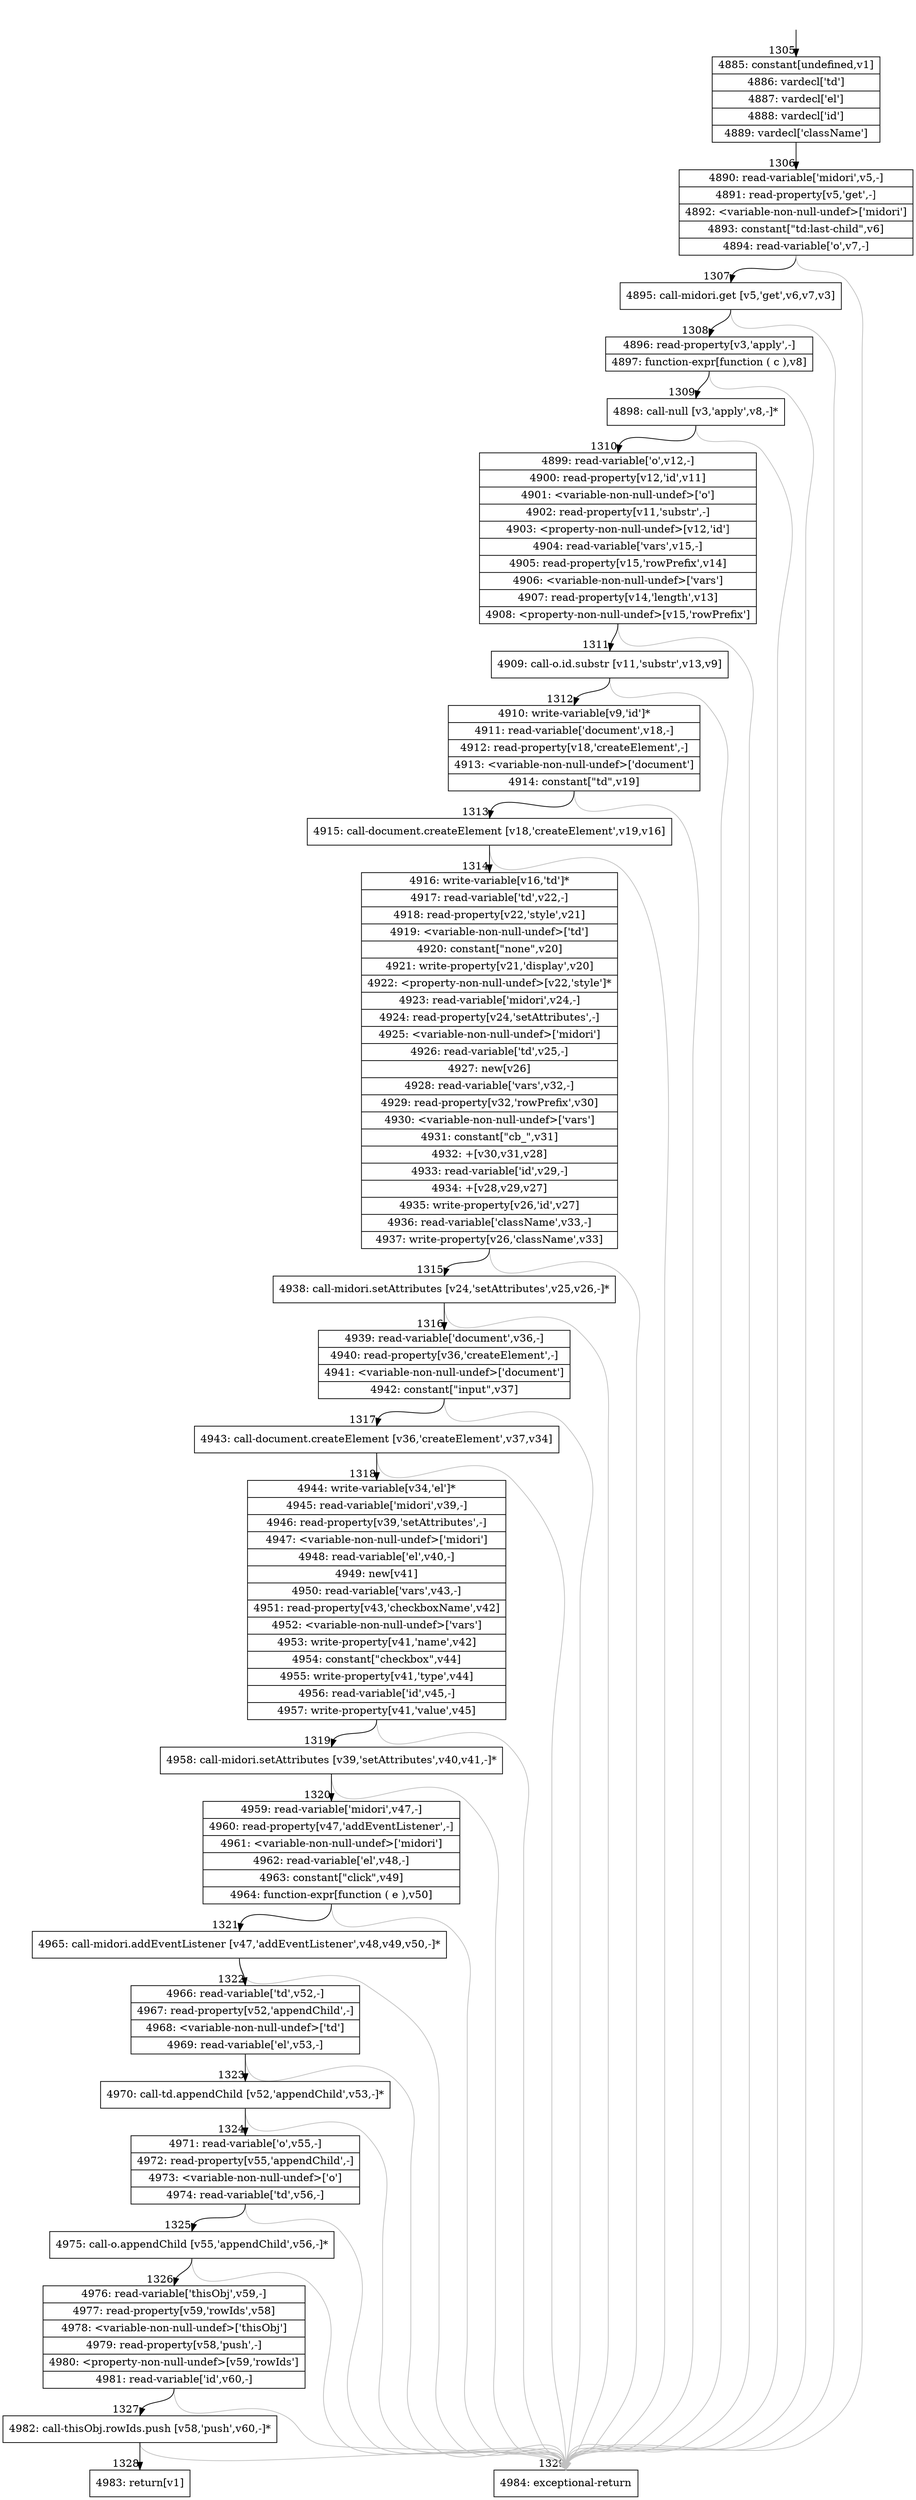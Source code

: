 digraph {
rankdir="TD"
BB_entry76[shape=none,label=""];
BB_entry76 -> BB1305 [tailport=s, headport=n, headlabel="    1305"]
BB1305 [shape=record label="{4885: constant[undefined,v1]|4886: vardecl['td']|4887: vardecl['el']|4888: vardecl['id']|4889: vardecl['className']}" ] 
BB1305 -> BB1306 [tailport=s, headport=n, headlabel="      1306"]
BB1306 [shape=record label="{4890: read-variable['midori',v5,-]|4891: read-property[v5,'get',-]|4892: \<variable-non-null-undef\>['midori']|4893: constant[\"td:last-child\",v6]|4894: read-variable['o',v7,-]}" ] 
BB1306 -> BB1307 [tailport=s, headport=n, headlabel="      1307"]
BB1306 -> BB1329 [tailport=s, headport=n, color=gray, headlabel="      1329"]
BB1307 [shape=record label="{4895: call-midori.get [v5,'get',v6,v7,v3]}" ] 
BB1307 -> BB1308 [tailport=s, headport=n, headlabel="      1308"]
BB1307 -> BB1329 [tailport=s, headport=n, color=gray]
BB1308 [shape=record label="{4896: read-property[v3,'apply',-]|4897: function-expr[function ( c ),v8]}" ] 
BB1308 -> BB1309 [tailport=s, headport=n, headlabel="      1309"]
BB1308 -> BB1329 [tailport=s, headport=n, color=gray]
BB1309 [shape=record label="{4898: call-null [v3,'apply',v8,-]*}" ] 
BB1309 -> BB1310 [tailport=s, headport=n, headlabel="      1310"]
BB1309 -> BB1329 [tailport=s, headport=n, color=gray]
BB1310 [shape=record label="{4899: read-variable['o',v12,-]|4900: read-property[v12,'id',v11]|4901: \<variable-non-null-undef\>['o']|4902: read-property[v11,'substr',-]|4903: \<property-non-null-undef\>[v12,'id']|4904: read-variable['vars',v15,-]|4905: read-property[v15,'rowPrefix',v14]|4906: \<variable-non-null-undef\>['vars']|4907: read-property[v14,'length',v13]|4908: \<property-non-null-undef\>[v15,'rowPrefix']}" ] 
BB1310 -> BB1311 [tailport=s, headport=n, headlabel="      1311"]
BB1310 -> BB1329 [tailport=s, headport=n, color=gray]
BB1311 [shape=record label="{4909: call-o.id.substr [v11,'substr',v13,v9]}" ] 
BB1311 -> BB1312 [tailport=s, headport=n, headlabel="      1312"]
BB1311 -> BB1329 [tailport=s, headport=n, color=gray]
BB1312 [shape=record label="{4910: write-variable[v9,'id']*|4911: read-variable['document',v18,-]|4912: read-property[v18,'createElement',-]|4913: \<variable-non-null-undef\>['document']|4914: constant[\"td\",v19]}" ] 
BB1312 -> BB1313 [tailport=s, headport=n, headlabel="      1313"]
BB1312 -> BB1329 [tailport=s, headport=n, color=gray]
BB1313 [shape=record label="{4915: call-document.createElement [v18,'createElement',v19,v16]}" ] 
BB1313 -> BB1314 [tailport=s, headport=n, headlabel="      1314"]
BB1313 -> BB1329 [tailport=s, headport=n, color=gray]
BB1314 [shape=record label="{4916: write-variable[v16,'td']*|4917: read-variable['td',v22,-]|4918: read-property[v22,'style',v21]|4919: \<variable-non-null-undef\>['td']|4920: constant[\"none\",v20]|4921: write-property[v21,'display',v20]|4922: \<property-non-null-undef\>[v22,'style']*|4923: read-variable['midori',v24,-]|4924: read-property[v24,'setAttributes',-]|4925: \<variable-non-null-undef\>['midori']|4926: read-variable['td',v25,-]|4927: new[v26]|4928: read-variable['vars',v32,-]|4929: read-property[v32,'rowPrefix',v30]|4930: \<variable-non-null-undef\>['vars']|4931: constant[\"cb_\",v31]|4932: +[v30,v31,v28]|4933: read-variable['id',v29,-]|4934: +[v28,v29,v27]|4935: write-property[v26,'id',v27]|4936: read-variable['className',v33,-]|4937: write-property[v26,'className',v33]}" ] 
BB1314 -> BB1315 [tailport=s, headport=n, headlabel="      1315"]
BB1314 -> BB1329 [tailport=s, headport=n, color=gray]
BB1315 [shape=record label="{4938: call-midori.setAttributes [v24,'setAttributes',v25,v26,-]*}" ] 
BB1315 -> BB1316 [tailport=s, headport=n, headlabel="      1316"]
BB1315 -> BB1329 [tailport=s, headport=n, color=gray]
BB1316 [shape=record label="{4939: read-variable['document',v36,-]|4940: read-property[v36,'createElement',-]|4941: \<variable-non-null-undef\>['document']|4942: constant[\"input\",v37]}" ] 
BB1316 -> BB1317 [tailport=s, headport=n, headlabel="      1317"]
BB1316 -> BB1329 [tailport=s, headport=n, color=gray]
BB1317 [shape=record label="{4943: call-document.createElement [v36,'createElement',v37,v34]}" ] 
BB1317 -> BB1318 [tailport=s, headport=n, headlabel="      1318"]
BB1317 -> BB1329 [tailport=s, headport=n, color=gray]
BB1318 [shape=record label="{4944: write-variable[v34,'el']*|4945: read-variable['midori',v39,-]|4946: read-property[v39,'setAttributes',-]|4947: \<variable-non-null-undef\>['midori']|4948: read-variable['el',v40,-]|4949: new[v41]|4950: read-variable['vars',v43,-]|4951: read-property[v43,'checkboxName',v42]|4952: \<variable-non-null-undef\>['vars']|4953: write-property[v41,'name',v42]|4954: constant[\"checkbox\",v44]|4955: write-property[v41,'type',v44]|4956: read-variable['id',v45,-]|4957: write-property[v41,'value',v45]}" ] 
BB1318 -> BB1319 [tailport=s, headport=n, headlabel="      1319"]
BB1318 -> BB1329 [tailport=s, headport=n, color=gray]
BB1319 [shape=record label="{4958: call-midori.setAttributes [v39,'setAttributes',v40,v41,-]*}" ] 
BB1319 -> BB1320 [tailport=s, headport=n, headlabel="      1320"]
BB1319 -> BB1329 [tailport=s, headport=n, color=gray]
BB1320 [shape=record label="{4959: read-variable['midori',v47,-]|4960: read-property[v47,'addEventListener',-]|4961: \<variable-non-null-undef\>['midori']|4962: read-variable['el',v48,-]|4963: constant[\"click\",v49]|4964: function-expr[function ( e ),v50]}" ] 
BB1320 -> BB1321 [tailport=s, headport=n, headlabel="      1321"]
BB1320 -> BB1329 [tailport=s, headport=n, color=gray]
BB1321 [shape=record label="{4965: call-midori.addEventListener [v47,'addEventListener',v48,v49,v50,-]*}" ] 
BB1321 -> BB1322 [tailport=s, headport=n, headlabel="      1322"]
BB1321 -> BB1329 [tailport=s, headport=n, color=gray]
BB1322 [shape=record label="{4966: read-variable['td',v52,-]|4967: read-property[v52,'appendChild',-]|4968: \<variable-non-null-undef\>['td']|4969: read-variable['el',v53,-]}" ] 
BB1322 -> BB1323 [tailport=s, headport=n, headlabel="      1323"]
BB1322 -> BB1329 [tailport=s, headport=n, color=gray]
BB1323 [shape=record label="{4970: call-td.appendChild [v52,'appendChild',v53,-]*}" ] 
BB1323 -> BB1324 [tailport=s, headport=n, headlabel="      1324"]
BB1323 -> BB1329 [tailport=s, headport=n, color=gray]
BB1324 [shape=record label="{4971: read-variable['o',v55,-]|4972: read-property[v55,'appendChild',-]|4973: \<variable-non-null-undef\>['o']|4974: read-variable['td',v56,-]}" ] 
BB1324 -> BB1325 [tailport=s, headport=n, headlabel="      1325"]
BB1324 -> BB1329 [tailport=s, headport=n, color=gray]
BB1325 [shape=record label="{4975: call-o.appendChild [v55,'appendChild',v56,-]*}" ] 
BB1325 -> BB1326 [tailport=s, headport=n, headlabel="      1326"]
BB1325 -> BB1329 [tailport=s, headport=n, color=gray]
BB1326 [shape=record label="{4976: read-variable['thisObj',v59,-]|4977: read-property[v59,'rowIds',v58]|4978: \<variable-non-null-undef\>['thisObj']|4979: read-property[v58,'push',-]|4980: \<property-non-null-undef\>[v59,'rowIds']|4981: read-variable['id',v60,-]}" ] 
BB1326 -> BB1327 [tailport=s, headport=n, headlabel="      1327"]
BB1326 -> BB1329 [tailport=s, headport=n, color=gray]
BB1327 [shape=record label="{4982: call-thisObj.rowIds.push [v58,'push',v60,-]*}" ] 
BB1327 -> BB1328 [tailport=s, headport=n, headlabel="      1328"]
BB1327 -> BB1329 [tailport=s, headport=n, color=gray]
BB1328 [shape=record label="{4983: return[v1]}" ] 
BB1329 [shape=record label="{4984: exceptional-return}" ] 
//#$~ 1013
}
